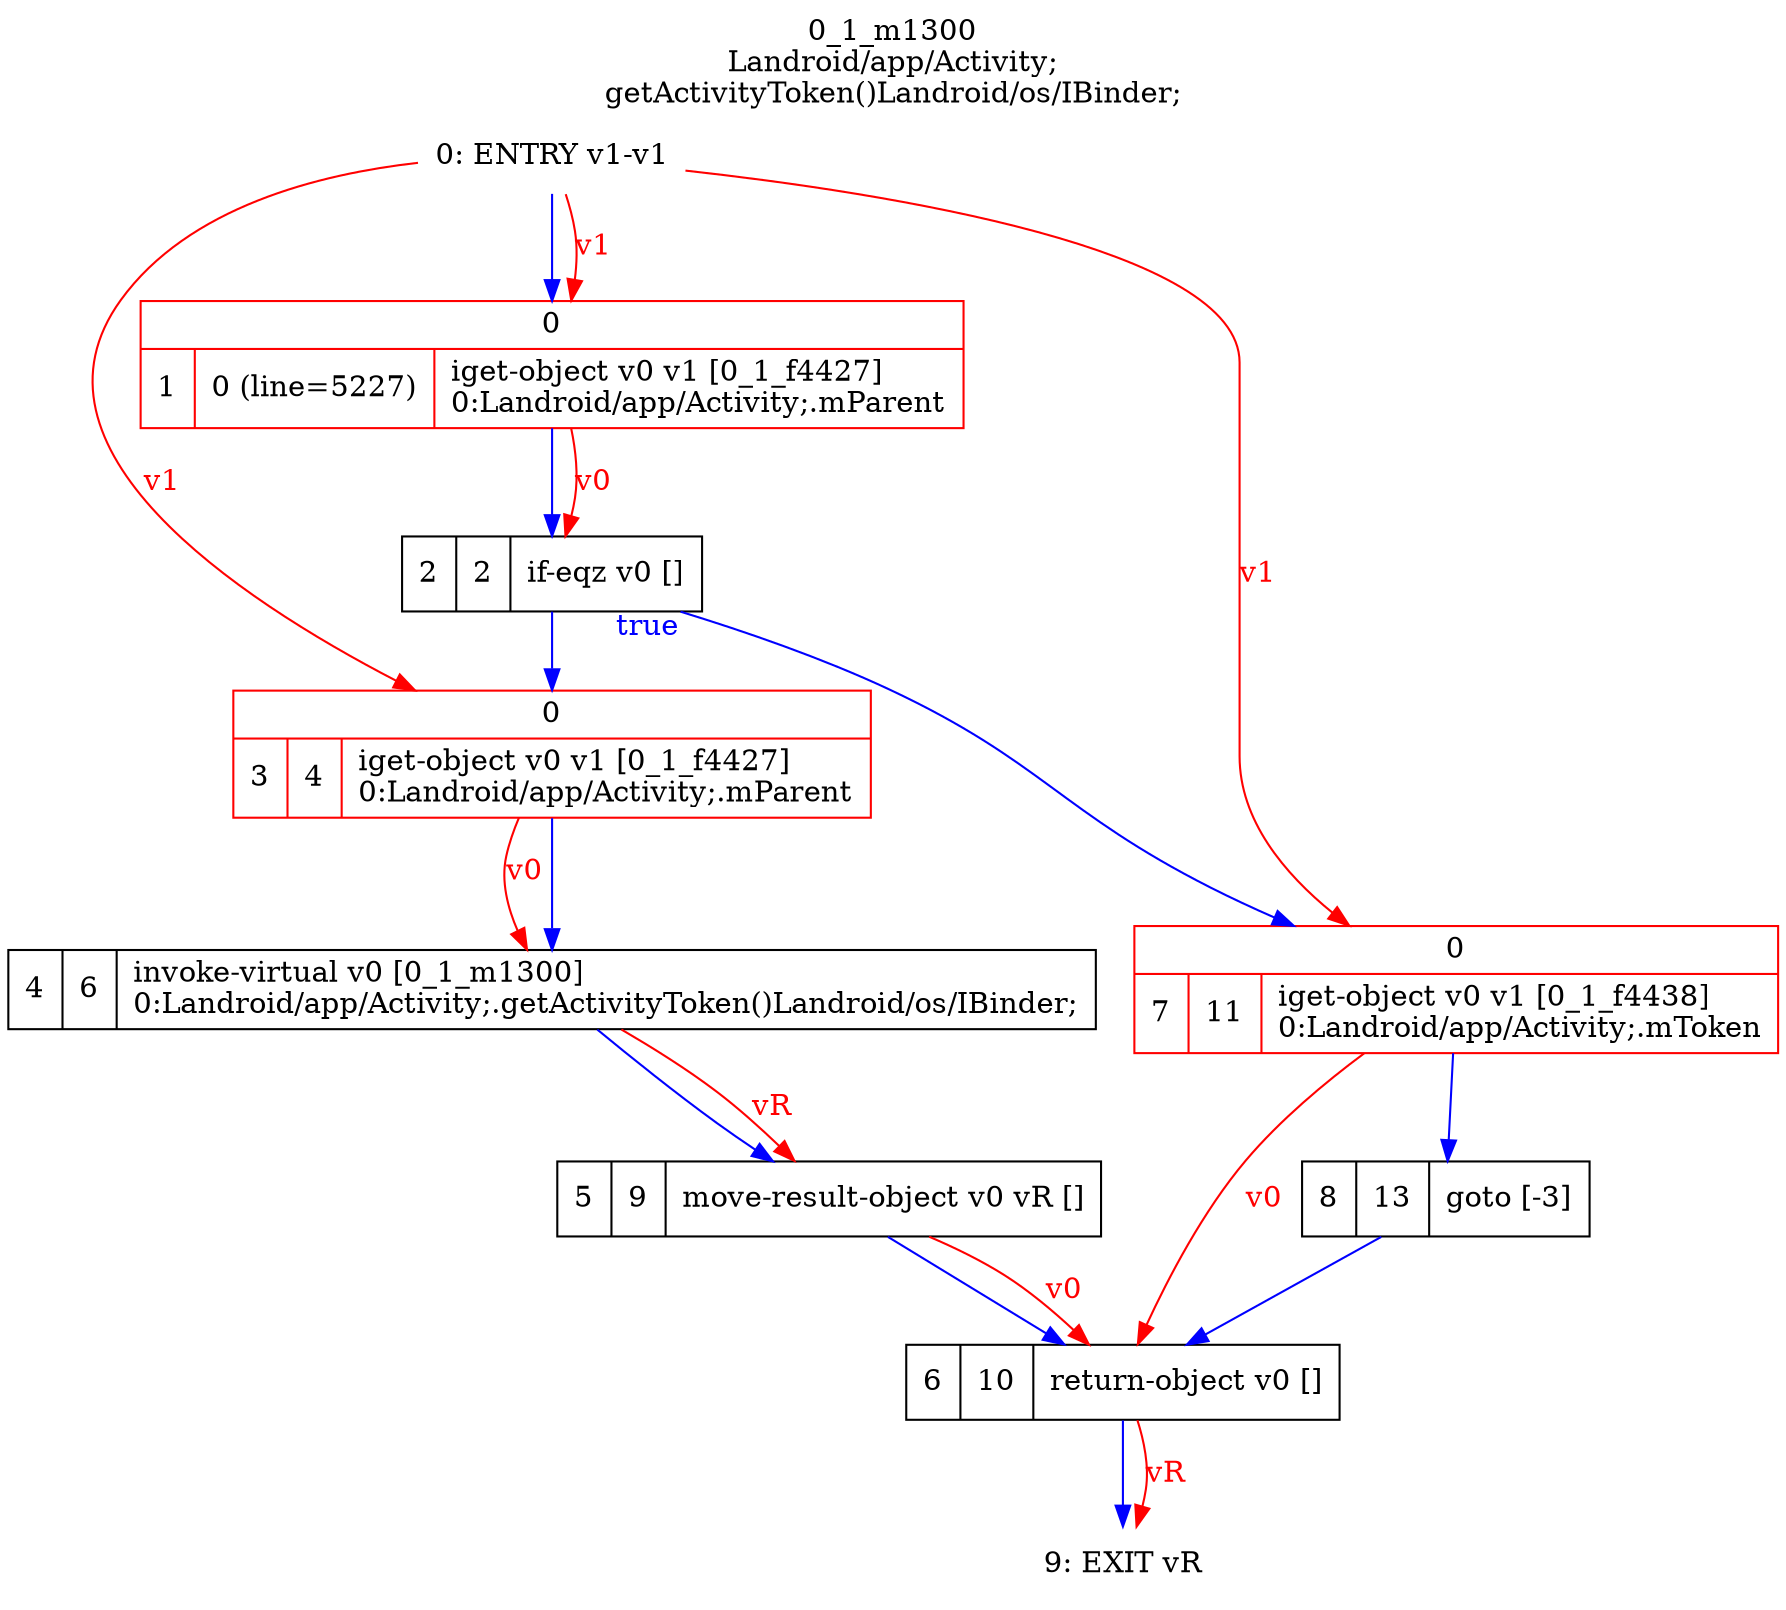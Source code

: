 digraph G {
rankdir=UD;
labelloc=t;
label="0_1_m1300\nLandroid/app/Activity;
getActivityToken()Landroid/os/IBinder;";
0[label="0: ENTRY v1-v1",shape=plaintext];
1[label="{0|{1|0 (line=5227)|iget-object v0 v1 [0_1_f4427]\l0:Landroid/app/Activity;.mParent\l}}",shape=record, color=red];
2[label="2|2|if-eqz v0 []\l",shape=record];
3[label="{0|{3|4|iget-object v0 v1 [0_1_f4427]\l0:Landroid/app/Activity;.mParent\l}}",shape=record, color=red];
4[label="4|6|invoke-virtual v0 [0_1_m1300]\l0:Landroid/app/Activity;.getActivityToken()Landroid/os/IBinder;\l",shape=record,URL="0_1_m1300.dot"];
5[label="5|9|move-result-object v0 vR []\l",shape=record];
6[label="6|10|return-object v0 []\l",shape=record];
7[label="{0|{7|11|iget-object v0 v1 [0_1_f4438]\l0:Landroid/app/Activity;.mToken\l}}",shape=record, color=red];
8[label="8|13|goto [-3]\l",shape=record];
9[label="9: EXIT vR",shape=plaintext];
0->1 [color=blue, fontcolor=blue,weight=100, taillabel=""];
1->2 [color=blue, fontcolor=blue,weight=100, taillabel=""];
2->7 [color=blue, fontcolor=blue,weight=10, taillabel="true"];
2->3 [color=blue, fontcolor=blue,weight=100, taillabel=""];
3->4 [color=blue, fontcolor=blue,weight=100, taillabel=""];
4->5 [color=blue, fontcolor=blue,weight=100, taillabel=""];
5->6 [color=blue, fontcolor=blue,weight=100, taillabel=""];
6->9 [color=blue, fontcolor=blue,weight=100, taillabel=""];
7->8 [color=blue, fontcolor=blue,weight=100, taillabel=""];
8->6 [color=blue, fontcolor=blue,weight=100, taillabel=""];
0->1 [color=red, fontcolor=red, label="v1"];
1->2 [color=red, fontcolor=red, label="v0"];
0->3 [color=red, fontcolor=red, label="v1"];
3->4 [color=red, fontcolor=red, label="v0"];
4->5 [color=red, fontcolor=red, label="vR"];
5->6 [color=red, fontcolor=red, label="v0"];
7->6 [color=red, fontcolor=red, label="v0"];
0->7 [color=red, fontcolor=red, label="v1"];
6->9 [color=red, fontcolor=red, label="vR"];
}
